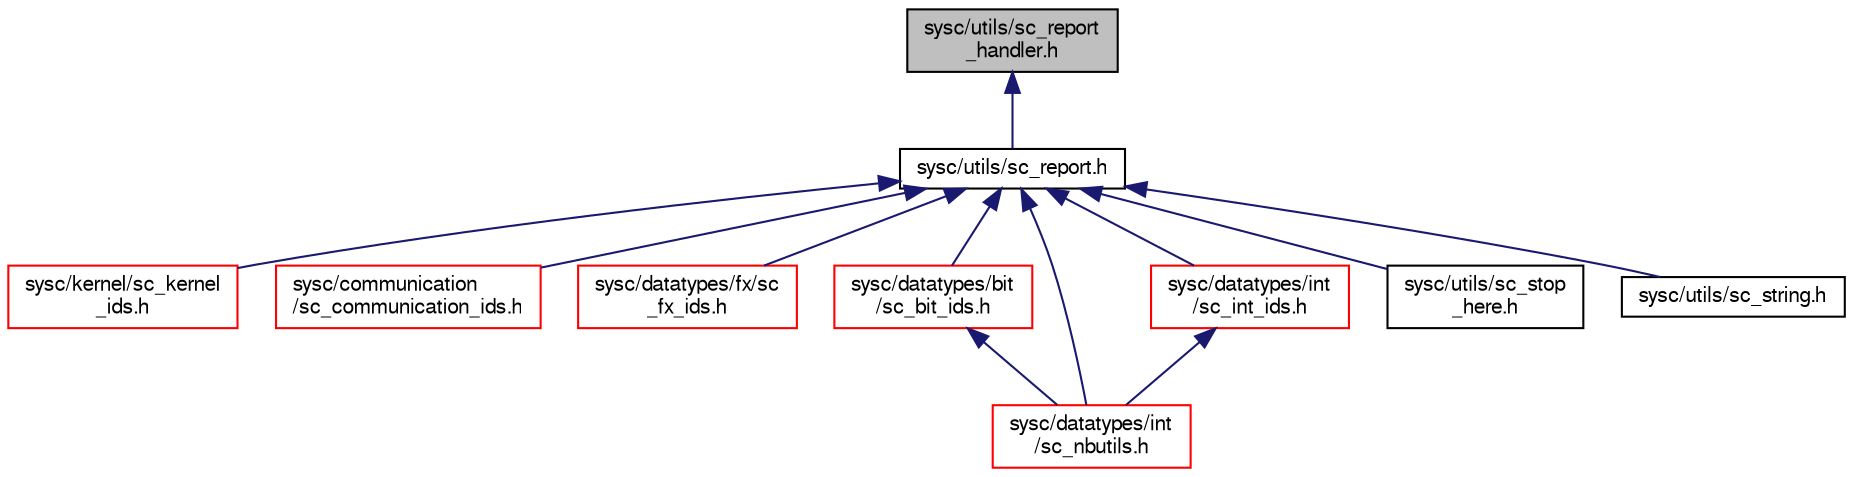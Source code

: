 digraph "sysc/utils/sc_report_handler.h"
{
  edge [fontname="FreeSans",fontsize="10",labelfontname="FreeSans",labelfontsize="10"];
  node [fontname="FreeSans",fontsize="10",shape=record];
  Node1 [label="sysc/utils/sc_report\l_handler.h",height=0.2,width=0.4,color="black", fillcolor="grey75", style="filled", fontcolor="black"];
  Node1 -> Node2 [dir="back",color="midnightblue",fontsize="10",style="solid",fontname="FreeSans"];
  Node2 [label="sysc/utils/sc_report.h",height=0.2,width=0.4,color="black", fillcolor="white", style="filled",URL="$a00374.html"];
  Node2 -> Node3 [dir="back",color="midnightblue",fontsize="10",style="solid",fontname="FreeSans"];
  Node3 [label="sysc/kernel/sc_kernel\l_ids.h",height=0.2,width=0.4,color="red", fillcolor="white", style="filled",URL="$a00260.html"];
  Node2 -> Node81 [dir="back",color="midnightblue",fontsize="10",style="solid",fontname="FreeSans"];
  Node81 [label="sysc/communication\l/sc_communication_ids.h",height=0.2,width=0.4,color="red", fillcolor="white", style="filled",URL="$a00011.html"];
  Node2 -> Node83 [dir="back",color="midnightblue",fontsize="10",style="solid",fontname="FreeSans"];
  Node83 [label="sysc/datatypes/fx/sc\l_fx_ids.h",height=0.2,width=0.4,color="red", fillcolor="white", style="filled",URL="$a00122.html"];
  Node2 -> Node93 [dir="back",color="midnightblue",fontsize="10",style="solid",fontname="FreeSans"];
  Node93 [label="sysc/datatypes/bit\l/sc_bit_ids.h",height=0.2,width=0.4,color="red", fillcolor="white", style="filled",URL="$a00086.html"];
  Node93 -> Node94 [dir="back",color="midnightblue",fontsize="10",style="solid",fontname="FreeSans"];
  Node94 [label="sysc/datatypes/int\l/sc_nbutils.h",height=0.2,width=0.4,color="red", fillcolor="white", style="filled",URL="$a00200.html"];
  Node2 -> Node96 [dir="back",color="midnightblue",fontsize="10",style="solid",fontname="FreeSans"];
  Node96 [label="sysc/datatypes/int\l/sc_int_ids.h",height=0.2,width=0.4,color="red", fillcolor="white", style="filled",URL="$a00188.html"];
  Node96 -> Node94 [dir="back",color="midnightblue",fontsize="10",style="solid",fontname="FreeSans"];
  Node2 -> Node94 [dir="back",color="midnightblue",fontsize="10",style="solid",fontname="FreeSans"];
  Node2 -> Node97 [dir="back",color="midnightblue",fontsize="10",style="solid",fontname="FreeSans"];
  Node97 [label="sysc/utils/sc_stop\l_here.h",height=0.2,width=0.4,color="black", fillcolor="white", style="filled",URL="$a00380.html"];
  Node2 -> Node98 [dir="back",color="midnightblue",fontsize="10",style="solid",fontname="FreeSans"];
  Node98 [label="sysc/utils/sc_string.h",height=0.2,width=0.4,color="black", fillcolor="white", style="filled",URL="$a00383.html"];
}
